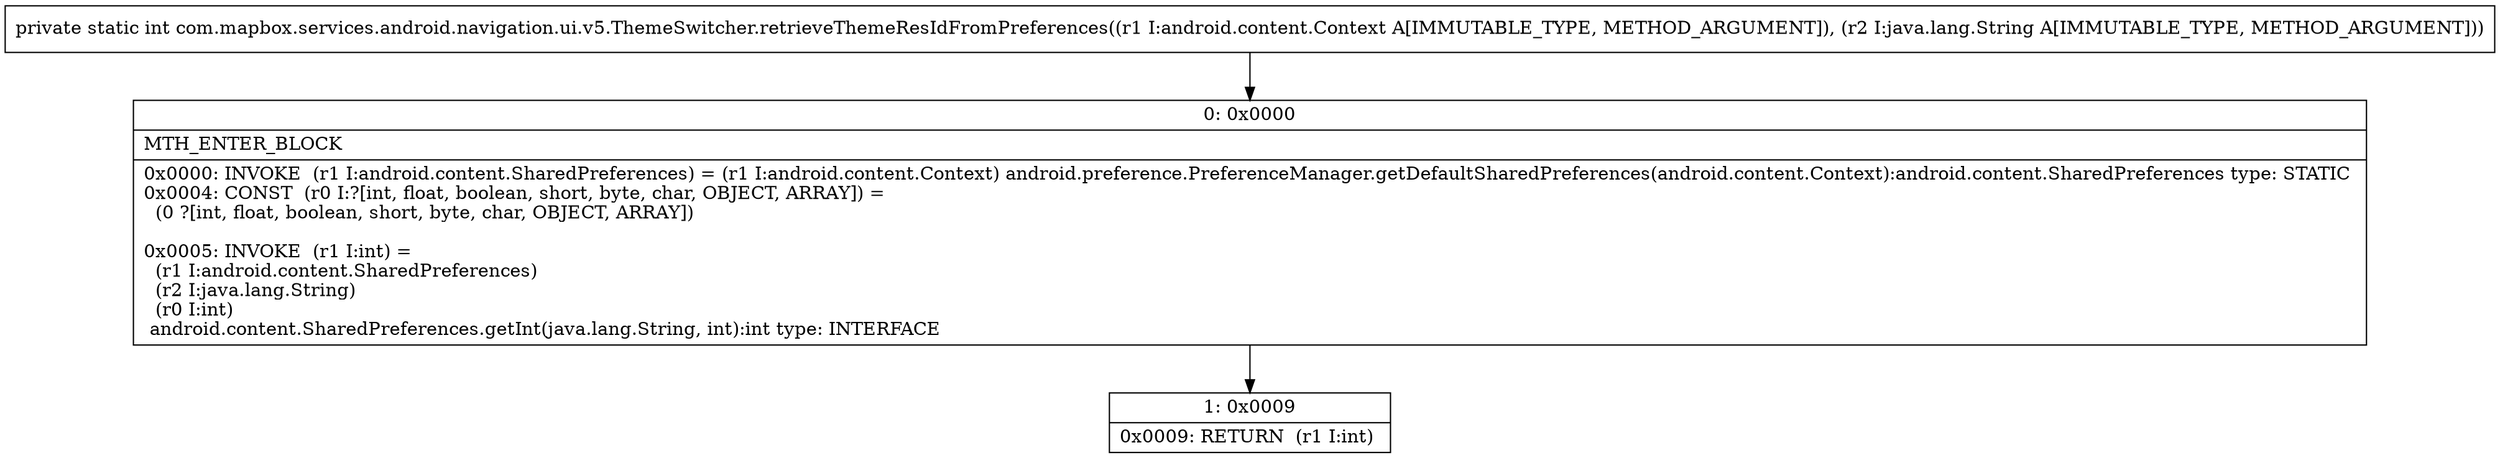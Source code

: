 digraph "CFG forcom.mapbox.services.android.navigation.ui.v5.ThemeSwitcher.retrieveThemeResIdFromPreferences(Landroid\/content\/Context;Ljava\/lang\/String;)I" {
Node_0 [shape=record,label="{0\:\ 0x0000|MTH_ENTER_BLOCK\l|0x0000: INVOKE  (r1 I:android.content.SharedPreferences) = (r1 I:android.content.Context) android.preference.PreferenceManager.getDefaultSharedPreferences(android.content.Context):android.content.SharedPreferences type: STATIC \l0x0004: CONST  (r0 I:?[int, float, boolean, short, byte, char, OBJECT, ARRAY]) = \l  (0 ?[int, float, boolean, short, byte, char, OBJECT, ARRAY])\l \l0x0005: INVOKE  (r1 I:int) = \l  (r1 I:android.content.SharedPreferences)\l  (r2 I:java.lang.String)\l  (r0 I:int)\l android.content.SharedPreferences.getInt(java.lang.String, int):int type: INTERFACE \l}"];
Node_1 [shape=record,label="{1\:\ 0x0009|0x0009: RETURN  (r1 I:int) \l}"];
MethodNode[shape=record,label="{private static int com.mapbox.services.android.navigation.ui.v5.ThemeSwitcher.retrieveThemeResIdFromPreferences((r1 I:android.content.Context A[IMMUTABLE_TYPE, METHOD_ARGUMENT]), (r2 I:java.lang.String A[IMMUTABLE_TYPE, METHOD_ARGUMENT])) }"];
MethodNode -> Node_0;
Node_0 -> Node_1;
}

